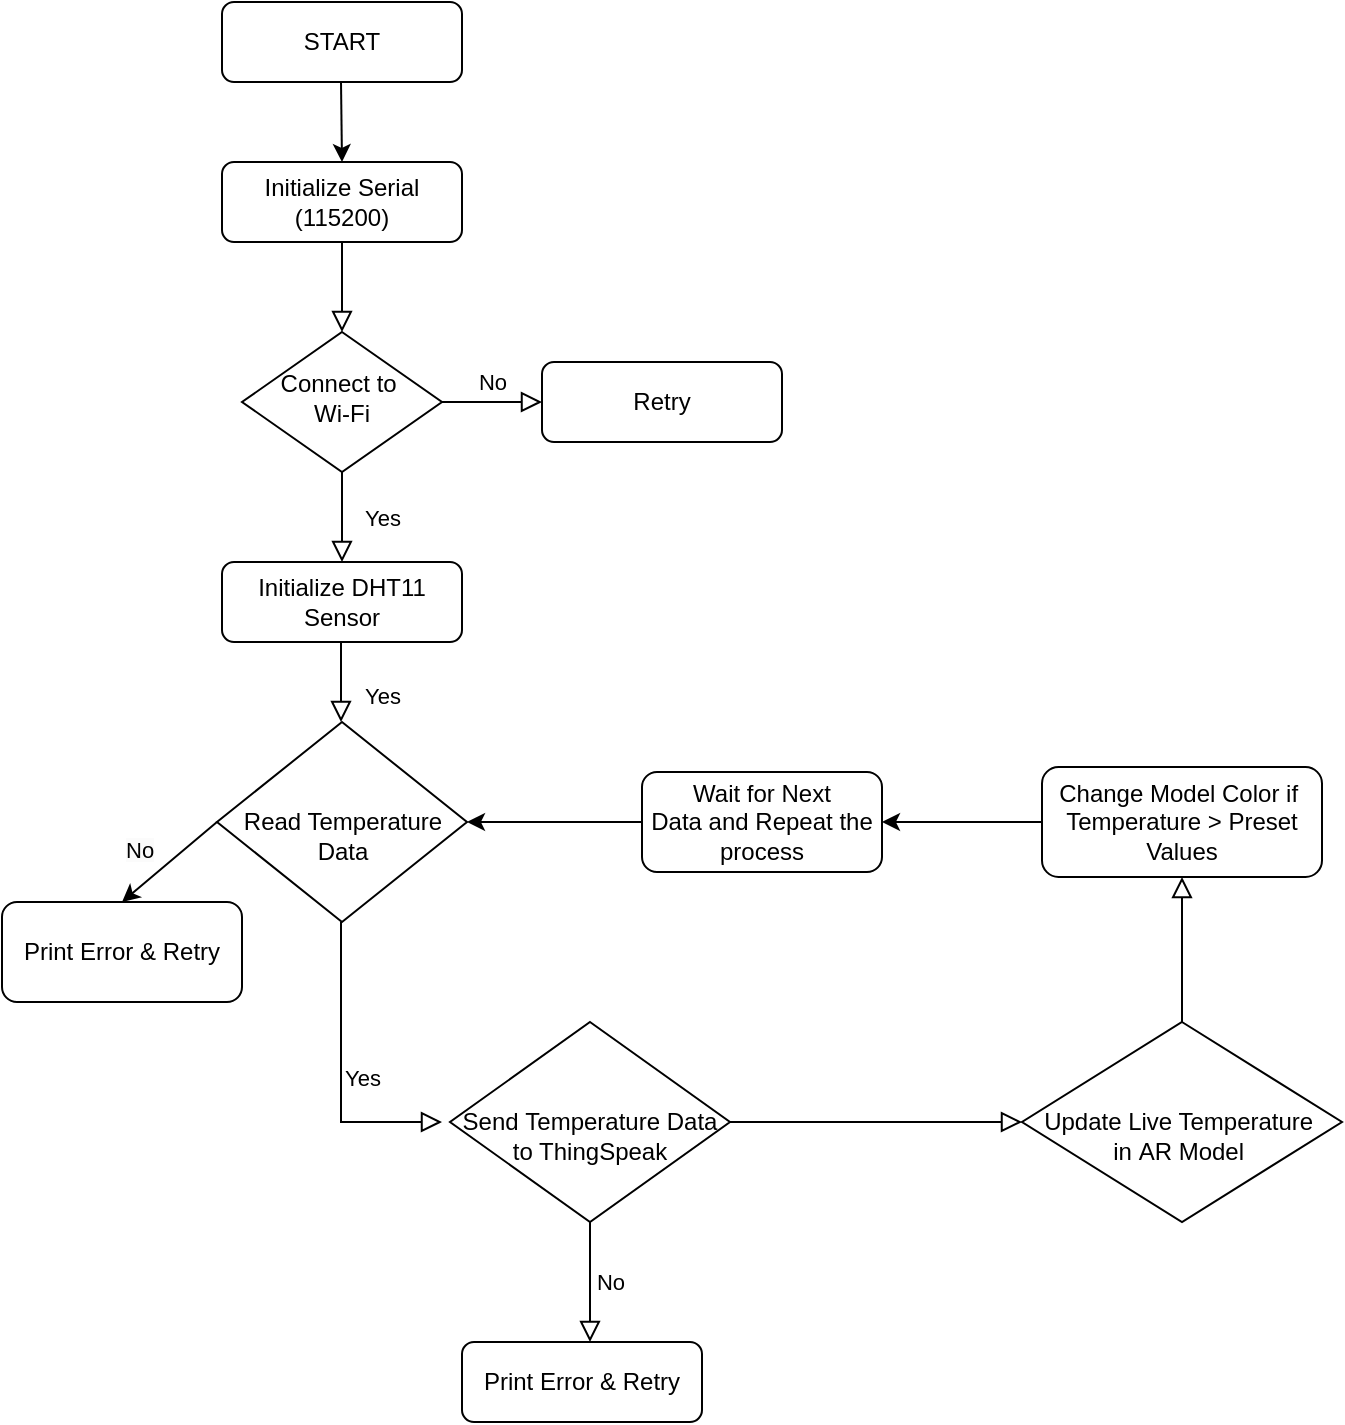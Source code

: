 <mxfile version="26.0.15">
  <diagram id="C5RBs43oDa-KdzZeNtuy" name="Page-1">
    <mxGraphModel dx="954" dy="558" grid="1" gridSize="10" guides="1" tooltips="1" connect="1" arrows="1" fold="1" page="1" pageScale="1" pageWidth="827" pageHeight="1169" math="0" shadow="0">
      <root>
        <mxCell id="WIyWlLk6GJQsqaUBKTNV-0" />
        <mxCell id="WIyWlLk6GJQsqaUBKTNV-1" parent="WIyWlLk6GJQsqaUBKTNV-0" />
        <mxCell id="WIyWlLk6GJQsqaUBKTNV-2" value="" style="rounded=0;html=1;jettySize=auto;orthogonalLoop=1;fontSize=11;endArrow=block;endFill=0;endSize=8;strokeWidth=1;shadow=0;labelBackgroundColor=none;edgeStyle=orthogonalEdgeStyle;" parent="WIyWlLk6GJQsqaUBKTNV-1" source="WIyWlLk6GJQsqaUBKTNV-3" target="WIyWlLk6GJQsqaUBKTNV-6" edge="1">
          <mxGeometry relative="1" as="geometry" />
        </mxCell>
        <mxCell id="WIyWlLk6GJQsqaUBKTNV-3" value="&lt;span class=&quot;hljs-built_in&quot;&gt;Initialize&lt;/span&gt; &lt;span class=&quot;hljs-variable&quot;&gt;Serial&lt;/span&gt; &lt;span class=&quot;hljs-punctuation&quot;&gt;(&lt;/span&gt;&lt;span class=&quot;hljs-number&quot;&gt;115200&lt;/span&gt;&lt;span class=&quot;hljs-punctuation&quot;&gt;)&lt;/span&gt;" style="rounded=1;whiteSpace=wrap;html=1;fontSize=12;glass=0;strokeWidth=1;shadow=0;" parent="WIyWlLk6GJQsqaUBKTNV-1" vertex="1">
          <mxGeometry x="160" y="90" width="120" height="40" as="geometry" />
        </mxCell>
        <mxCell id="WIyWlLk6GJQsqaUBKTNV-4" value="Yes" style="rounded=0;html=1;jettySize=auto;orthogonalLoop=1;fontSize=11;endArrow=block;endFill=0;endSize=8;strokeWidth=1;shadow=0;labelBackgroundColor=none;edgeStyle=orthogonalEdgeStyle;" parent="WIyWlLk6GJQsqaUBKTNV-1" source="WIyWlLk6GJQsqaUBKTNV-6" edge="1">
          <mxGeometry y="20" relative="1" as="geometry">
            <mxPoint as="offset" />
            <mxPoint x="220" y="290" as="targetPoint" />
          </mxGeometry>
        </mxCell>
        <mxCell id="WIyWlLk6GJQsqaUBKTNV-5" value="No" style="edgeStyle=orthogonalEdgeStyle;rounded=0;html=1;jettySize=auto;orthogonalLoop=1;fontSize=11;endArrow=block;endFill=0;endSize=8;strokeWidth=1;shadow=0;labelBackgroundColor=none;" parent="WIyWlLk6GJQsqaUBKTNV-1" source="WIyWlLk6GJQsqaUBKTNV-6" target="WIyWlLk6GJQsqaUBKTNV-7" edge="1">
          <mxGeometry y="10" relative="1" as="geometry">
            <mxPoint as="offset" />
          </mxGeometry>
        </mxCell>
        <mxCell id="WIyWlLk6GJQsqaUBKTNV-6" value="&lt;span class=&quot;hljs-built_in&quot;&gt;Connect&lt;/span&gt; &lt;span class=&quot;hljs-variable&quot;&gt;to&lt;/span&gt;&amp;nbsp;&lt;div&gt;&lt;span class=&quot;hljs-variable&quot;&gt;Wi&lt;/span&gt;&lt;span class=&quot;hljs-operator&quot;&gt;-&lt;/span&gt;&lt;span class=&quot;hljs-variable&quot;&gt;Fi&lt;/span&gt;&lt;/div&gt;" style="rhombus;whiteSpace=wrap;html=1;shadow=0;fontFamily=Helvetica;fontSize=12;align=center;strokeWidth=1;spacing=6;spacingTop=-4;" parent="WIyWlLk6GJQsqaUBKTNV-1" vertex="1">
          <mxGeometry x="170" y="175" width="100" height="70" as="geometry" />
        </mxCell>
        <mxCell id="WIyWlLk6GJQsqaUBKTNV-7" value="Retry" style="rounded=1;whiteSpace=wrap;html=1;fontSize=12;glass=0;strokeWidth=1;shadow=0;" parent="WIyWlLk6GJQsqaUBKTNV-1" vertex="1">
          <mxGeometry x="320" y="190" width="120" height="40" as="geometry" />
        </mxCell>
        <mxCell id="WIyWlLk6GJQsqaUBKTNV-8" value="Yes" style="rounded=0;html=1;jettySize=auto;orthogonalLoop=1;fontSize=11;endArrow=block;endFill=0;endSize=8;strokeWidth=1;shadow=0;labelBackgroundColor=none;edgeStyle=orthogonalEdgeStyle;" parent="WIyWlLk6GJQsqaUBKTNV-1" edge="1">
          <mxGeometry x="0.333" y="20" relative="1" as="geometry">
            <mxPoint as="offset" />
            <mxPoint x="219.5" y="330" as="sourcePoint" />
            <mxPoint x="219.5" y="370" as="targetPoint" />
            <Array as="points">
              <mxPoint x="219.5" y="350" />
              <mxPoint x="219.5" y="350" />
            </Array>
          </mxGeometry>
        </mxCell>
        <mxCell id="eBNX_4J-cR-1eQRvhwGJ-2" value="START" style="rounded=1;whiteSpace=wrap;html=1;" parent="WIyWlLk6GJQsqaUBKTNV-1" vertex="1">
          <mxGeometry x="160" y="10" width="120" height="40" as="geometry" />
        </mxCell>
        <mxCell id="eBNX_4J-cR-1eQRvhwGJ-5" value="" style="endArrow=classic;html=1;rounded=0;entryX=0.5;entryY=0;entryDx=0;entryDy=0;" parent="WIyWlLk6GJQsqaUBKTNV-1" target="WIyWlLk6GJQsqaUBKTNV-3" edge="1">
          <mxGeometry width="50" height="50" relative="1" as="geometry">
            <mxPoint x="219.5" y="50" as="sourcePoint" />
            <mxPoint x="219.5" y="80" as="targetPoint" />
          </mxGeometry>
        </mxCell>
        <mxCell id="eBNX_4J-cR-1eQRvhwGJ-7" value="&lt;span class=&quot;hljs-built_in&quot;&gt;Initialize&lt;/span&gt; &lt;span class=&quot;hljs-variable&quot;&gt;DHT11&lt;/span&gt; &lt;span class=&quot;hljs-variable&quot;&gt;Sensor&lt;/span&gt;" style="rounded=1;whiteSpace=wrap;html=1;" parent="WIyWlLk6GJQsqaUBKTNV-1" vertex="1">
          <mxGeometry x="160" y="290" width="120" height="40" as="geometry" />
        </mxCell>
        <mxCell id="eBNX_4J-cR-1eQRvhwGJ-9" value="&lt;div&gt;&lt;font&gt;&lt;span style=&quot;&quot; class=&quot;hljs-built_in&quot;&gt;&lt;br&gt;&lt;/span&gt;&lt;/font&gt;&lt;/div&gt;&lt;font&gt;&lt;span style=&quot;&quot; class=&quot;hljs-built_in&quot;&gt;Read&lt;/span&gt; &lt;span style=&quot;&quot; class=&quot;hljs-variable&quot;&gt;Temperature&lt;/span&gt; &lt;span style=&quot;&quot; class=&quot;hljs-variable&quot;&gt;Data&lt;/span&gt;&lt;/font&gt;" style="rhombus;whiteSpace=wrap;html=1;" parent="WIyWlLk6GJQsqaUBKTNV-1" vertex="1">
          <mxGeometry x="157.5" y="370" width="125" height="100" as="geometry" />
        </mxCell>
        <mxCell id="eBNX_4J-cR-1eQRvhwGJ-11" value="&lt;div&gt;&lt;font&gt;&lt;span style=&quot;&quot; class=&quot;hljs-built_in&quot;&gt;&lt;br&gt;&lt;/span&gt;&lt;/font&gt;&lt;/div&gt;&lt;font&gt;&lt;span style=&quot;&quot; class=&quot;hljs-variable&quot;&gt;Send&lt;/span&gt;&amp;nbsp;Temperature&amp;nbsp;&lt;span style=&quot;&quot; class=&quot;hljs-variable&quot;&gt;Data&lt;/span&gt; &lt;span style=&quot;&quot; class=&quot;hljs-variable&quot;&gt;to&lt;/span&gt; &lt;span style=&quot;&quot; class=&quot;hljs-variable&quot;&gt;ThingSpeak&lt;/span&gt;&lt;/font&gt;" style="rhombus;whiteSpace=wrap;html=1;" parent="WIyWlLk6GJQsqaUBKTNV-1" vertex="1">
          <mxGeometry x="274" y="520" width="140" height="100" as="geometry" />
        </mxCell>
        <mxCell id="eBNX_4J-cR-1eQRvhwGJ-14" value="Yes" style="rounded=0;html=1;jettySize=auto;orthogonalLoop=1;fontSize=11;endArrow=block;endFill=0;endSize=8;strokeWidth=1;shadow=0;labelBackgroundColor=none;edgeStyle=orthogonalEdgeStyle;" parent="WIyWlLk6GJQsqaUBKTNV-1" edge="1">
          <mxGeometry x="0.037" y="10" relative="1" as="geometry">
            <mxPoint as="offset" />
            <mxPoint x="219.5" y="470" as="sourcePoint" />
            <mxPoint x="270" y="570" as="targetPoint" />
            <Array as="points">
              <mxPoint x="220" y="570" />
            </Array>
          </mxGeometry>
        </mxCell>
        <mxCell id="eBNX_4J-cR-1eQRvhwGJ-16" value="&lt;div&gt;&lt;font&gt;&lt;span style=&quot;&quot; class=&quot;hljs-built_in&quot;&gt;&lt;br&gt;&lt;/span&gt;&lt;/font&gt;&lt;/div&gt;&lt;span class=&quot;hljs-built_in&quot;&gt;Update&amp;nbsp;&lt;/span&gt;&lt;span class=&quot;hljs-variable&quot;&gt;Live Temperature&lt;/span&gt;&amp;nbsp;&lt;div&gt;&lt;span class=&quot;hljs-variable&quot;&gt;in&lt;/span&gt;&amp;nbsp;AR Model&amp;nbsp;&lt;/div&gt;" style="rhombus;whiteSpace=wrap;html=1;" parent="WIyWlLk6GJQsqaUBKTNV-1" vertex="1">
          <mxGeometry x="560" y="520" width="160" height="100" as="geometry" />
        </mxCell>
        <mxCell id="eBNX_4J-cR-1eQRvhwGJ-22" value="" style="edgeStyle=orthogonalEdgeStyle;rounded=0;html=1;jettySize=auto;orthogonalLoop=1;fontSize=11;endArrow=block;endFill=0;endSize=8;strokeWidth=1;shadow=0;labelBackgroundColor=none;exitX=1;exitY=0.5;exitDx=0;exitDy=0;entryX=0;entryY=0.5;entryDx=0;entryDy=0;" parent="WIyWlLk6GJQsqaUBKTNV-1" source="eBNX_4J-cR-1eQRvhwGJ-11" target="eBNX_4J-cR-1eQRvhwGJ-16" edge="1">
          <mxGeometry y="10" relative="1" as="geometry">
            <mxPoint as="offset" />
            <mxPoint x="460" y="569.38" as="sourcePoint" />
            <mxPoint x="510" y="569.38" as="targetPoint" />
          </mxGeometry>
        </mxCell>
        <mxCell id="eBNX_4J-cR-1eQRvhwGJ-23" value="&lt;span class=&quot;hljs-built_in&quot;&gt;Print&lt;/span&gt; &lt;span class=&quot;hljs-variable&quot;&gt;Error&lt;/span&gt; &lt;span class=&quot;hljs-operator&quot;&gt;&amp;amp;&lt;/span&gt; &lt;span class=&quot;hljs-variable&quot;&gt;Retry&lt;/span&gt;" style="rounded=1;whiteSpace=wrap;html=1;fontSize=12;glass=0;strokeWidth=1;shadow=0;" parent="WIyWlLk6GJQsqaUBKTNV-1" vertex="1">
          <mxGeometry x="280" y="680" width="120" height="40" as="geometry" />
        </mxCell>
        <mxCell id="eBNX_4J-cR-1eQRvhwGJ-26" value="No" style="edgeStyle=orthogonalEdgeStyle;rounded=0;html=1;jettySize=auto;orthogonalLoop=1;fontSize=11;endArrow=block;endFill=0;endSize=8;strokeWidth=1;shadow=0;labelBackgroundColor=none;exitX=0.5;exitY=1;exitDx=0;exitDy=0;" parent="WIyWlLk6GJQsqaUBKTNV-1" source="eBNX_4J-cR-1eQRvhwGJ-11" target="eBNX_4J-cR-1eQRvhwGJ-23" edge="1">
          <mxGeometry y="10" relative="1" as="geometry">
            <mxPoint as="offset" />
            <mxPoint x="292.5" y="640.5" as="sourcePoint" />
            <mxPoint x="332.5" y="640" as="targetPoint" />
            <Array as="points">
              <mxPoint x="344" y="660" />
              <mxPoint x="344" y="660" />
            </Array>
          </mxGeometry>
        </mxCell>
        <mxCell id="eBNX_4J-cR-1eQRvhwGJ-27" value="&lt;span style=&quot;color: rgb(0, 0, 0); font-family: Helvetica; font-size: 11px; font-style: normal; font-variant-ligatures: normal; font-variant-caps: normal; font-weight: 400; letter-spacing: normal; orphans: 2; text-align: center; text-indent: 0px; text-transform: none; widows: 2; word-spacing: 0px; -webkit-text-stroke-width: 0px; white-space: nowrap; background-color: rgb(251, 251, 251); text-decoration-thickness: initial; text-decoration-style: initial; text-decoration-color: initial; display: inline !important; float: none;&quot;&gt;No&lt;/span&gt;" style="text;whiteSpace=wrap;html=1;" parent="WIyWlLk6GJQsqaUBKTNV-1" vertex="1">
          <mxGeometry x="110" y="420" width="50" height="40" as="geometry" />
        </mxCell>
        <mxCell id="eBNX_4J-cR-1eQRvhwGJ-32" value="" style="edgeStyle=orthogonalEdgeStyle;rounded=0;html=1;jettySize=auto;orthogonalLoop=1;fontSize=11;endArrow=block;endFill=0;endSize=8;strokeWidth=1;shadow=0;labelBackgroundColor=none;exitX=0.5;exitY=0;exitDx=0;exitDy=0;entryX=0.5;entryY=1;entryDx=0;entryDy=0;" parent="WIyWlLk6GJQsqaUBKTNV-1" source="eBNX_4J-cR-1eQRvhwGJ-16" target="eBNX_4J-cR-1eQRvhwGJ-33" edge="1">
          <mxGeometry y="10" relative="1" as="geometry">
            <mxPoint as="offset" />
            <mxPoint x="580" y="400" as="sourcePoint" />
            <mxPoint x="630" y="460" as="targetPoint" />
            <Array as="points" />
          </mxGeometry>
        </mxCell>
        <mxCell id="eBNX_4J-cR-1eQRvhwGJ-33" value="&lt;span class=&quot;hljs-variable&quot;&gt;Change Model&lt;/span&gt;&amp;nbsp;&lt;span class=&quot;hljs-variable&quot;&gt;Color&lt;/span&gt; &lt;span class=&quot;hljs-variable&quot;&gt;if&lt;/span&gt;&amp;nbsp;&lt;div&gt;&lt;span class=&quot;hljs-variable&quot;&gt;Temperature&lt;/span&gt; &lt;span class=&quot;hljs-operator&quot;&gt;&amp;gt;&lt;/span&gt;&amp;nbsp;Preset Values&lt;/div&gt;" style="rounded=1;whiteSpace=wrap;html=1;fontSize=12;glass=0;strokeWidth=1;shadow=0;" parent="WIyWlLk6GJQsqaUBKTNV-1" vertex="1">
          <mxGeometry x="570" y="392.5" width="140" height="55" as="geometry" />
        </mxCell>
        <mxCell id="eBNX_4J-cR-1eQRvhwGJ-36" value="&lt;span class=&quot;hljs-variable&quot;&gt;Wait&lt;/span&gt;&amp;nbsp;for Next Data&lt;span class=&quot;hljs-variable&quot;&gt;&amp;nbsp;and Repeat the process&lt;/span&gt;" style="rounded=1;whiteSpace=wrap;html=1;fontSize=12;glass=0;strokeWidth=1;shadow=0;" parent="WIyWlLk6GJQsqaUBKTNV-1" vertex="1">
          <mxGeometry x="370" y="395" width="120" height="50" as="geometry" />
        </mxCell>
        <mxCell id="eBNX_4J-cR-1eQRvhwGJ-37" value="&lt;span class=&quot;hljs-built_in&quot;&gt;Print&lt;/span&gt; &lt;span class=&quot;hljs-variable&quot;&gt;Error&lt;/span&gt; &lt;span class=&quot;hljs-operator&quot;&gt;&amp;amp;&lt;/span&gt; &lt;span class=&quot;hljs-variable&quot;&gt;Retry&lt;/span&gt;" style="rounded=1;whiteSpace=wrap;html=1;fontSize=12;glass=0;strokeWidth=1;shadow=0;" parent="WIyWlLk6GJQsqaUBKTNV-1" vertex="1">
          <mxGeometry x="50" y="460" width="120" height="50" as="geometry" />
        </mxCell>
        <mxCell id="eBNX_4J-cR-1eQRvhwGJ-40" value="" style="endArrow=classic;html=1;rounded=0;exitX=0;exitY=0.5;exitDx=0;exitDy=0;" parent="WIyWlLk6GJQsqaUBKTNV-1" source="eBNX_4J-cR-1eQRvhwGJ-9" edge="1">
          <mxGeometry width="50" height="50" relative="1" as="geometry">
            <mxPoint x="170" y="390" as="sourcePoint" />
            <mxPoint x="110" y="460" as="targetPoint" />
          </mxGeometry>
        </mxCell>
        <mxCell id="eBNX_4J-cR-1eQRvhwGJ-41" value="" style="endArrow=classic;html=1;rounded=0;exitX=0;exitY=0.5;exitDx=0;exitDy=0;entryX=1;entryY=0.5;entryDx=0;entryDy=0;" parent="WIyWlLk6GJQsqaUBKTNV-1" source="eBNX_4J-cR-1eQRvhwGJ-33" target="eBNX_4J-cR-1eQRvhwGJ-36" edge="1">
          <mxGeometry width="50" height="50" relative="1" as="geometry">
            <mxPoint x="410" y="450" as="sourcePoint" />
            <mxPoint x="460" y="400" as="targetPoint" />
          </mxGeometry>
        </mxCell>
        <mxCell id="eBNX_4J-cR-1eQRvhwGJ-42" value="" style="endArrow=classic;html=1;rounded=0;exitX=0;exitY=0.5;exitDx=0;exitDy=0;entryX=1;entryY=0.5;entryDx=0;entryDy=0;" parent="WIyWlLk6GJQsqaUBKTNV-1" source="eBNX_4J-cR-1eQRvhwGJ-36" target="eBNX_4J-cR-1eQRvhwGJ-9" edge="1">
          <mxGeometry width="50" height="50" relative="1" as="geometry">
            <mxPoint x="410" y="450" as="sourcePoint" />
            <mxPoint x="460" y="400" as="targetPoint" />
          </mxGeometry>
        </mxCell>
      </root>
    </mxGraphModel>
  </diagram>
</mxfile>
